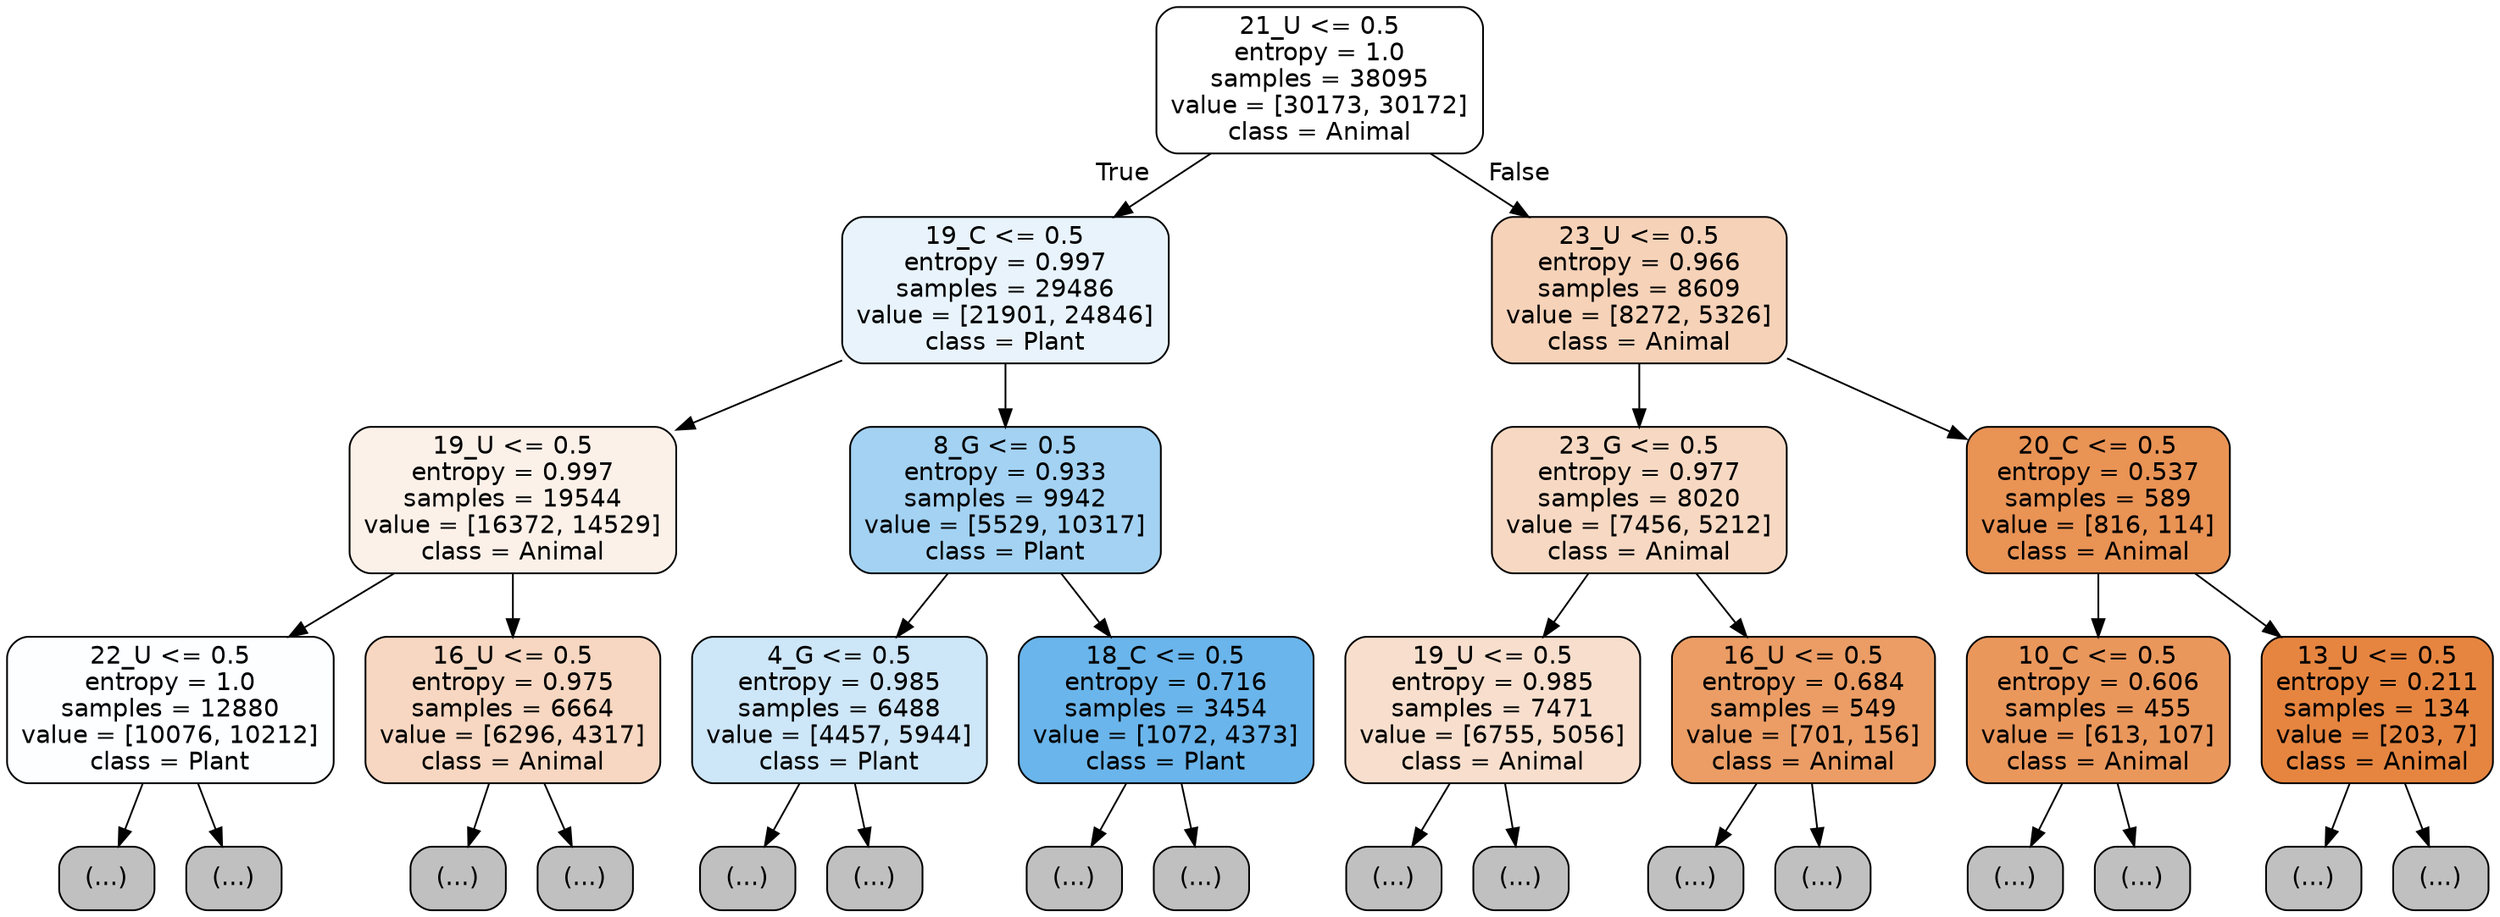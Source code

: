 digraph Tree {
node [shape=box, style="filled, rounded", color="black", fontname="helvetica"] ;
edge [fontname="helvetica"] ;
0 [label="21_U <= 0.5\nentropy = 1.0\nsamples = 38095\nvalue = [30173, 30172]\nclass = Animal", fillcolor="#ffffff"] ;
1 [label="19_C <= 0.5\nentropy = 0.997\nsamples = 29486\nvalue = [21901, 24846]\nclass = Plant", fillcolor="#e8f3fc"] ;
0 -> 1 [labeldistance=2.5, labelangle=45, headlabel="True"] ;
2 [label="19_U <= 0.5\nentropy = 0.997\nsamples = 19544\nvalue = [16372, 14529]\nclass = Animal", fillcolor="#fcf1e9"] ;
1 -> 2 ;
3 [label="22_U <= 0.5\nentropy = 1.0\nsamples = 12880\nvalue = [10076, 10212]\nclass = Plant", fillcolor="#fcfeff"] ;
2 -> 3 ;
4 [label="(...)", fillcolor="#C0C0C0"] ;
3 -> 4 ;
5915 [label="(...)", fillcolor="#C0C0C0"] ;
3 -> 5915 ;
6596 [label="16_U <= 0.5\nentropy = 0.975\nsamples = 6664\nvalue = [6296, 4317]\nclass = Animal", fillcolor="#f7d7c1"] ;
2 -> 6596 ;
6597 [label="(...)", fillcolor="#C0C0C0"] ;
6596 -> 6597 ;
9090 [label="(...)", fillcolor="#C0C0C0"] ;
6596 -> 9090 ;
10049 [label="8_G <= 0.5\nentropy = 0.933\nsamples = 9942\nvalue = [5529, 10317]\nclass = Plant", fillcolor="#a3d2f3"] ;
1 -> 10049 ;
10050 [label="4_G <= 0.5\nentropy = 0.985\nsamples = 6488\nvalue = [4457, 5944]\nclass = Plant", fillcolor="#cde6f8"] ;
10049 -> 10050 ;
10051 [label="(...)", fillcolor="#C0C0C0"] ;
10050 -> 10051 ;
11692 [label="(...)", fillcolor="#C0C0C0"] ;
10050 -> 11692 ;
12471 [label="18_C <= 0.5\nentropy = 0.716\nsamples = 3454\nvalue = [1072, 4373]\nclass = Plant", fillcolor="#6ab5eb"] ;
10049 -> 12471 ;
12472 [label="(...)", fillcolor="#C0C0C0"] ;
12471 -> 12472 ;
13135 [label="(...)", fillcolor="#C0C0C0"] ;
12471 -> 13135 ;
13352 [label="23_U <= 0.5\nentropy = 0.966\nsamples = 8609\nvalue = [8272, 5326]\nclass = Animal", fillcolor="#f6d2b8"] ;
0 -> 13352 [labeldistance=2.5, labelangle=-45, headlabel="False"] ;
13353 [label="23_G <= 0.5\nentropy = 0.977\nsamples = 8020\nvalue = [7456, 5212]\nclass = Animal", fillcolor="#f7d9c3"] ;
13352 -> 13353 ;
13354 [label="19_U <= 0.5\nentropy = 0.985\nsamples = 7471\nvalue = [6755, 5056]\nclass = Animal", fillcolor="#f8dfcd"] ;
13353 -> 13354 ;
13355 [label="(...)", fillcolor="#C0C0C0"] ;
13354 -> 13355 ;
15824 [label="(...)", fillcolor="#C0C0C0"] ;
13354 -> 15824 ;
16699 [label="16_U <= 0.5\nentropy = 0.684\nsamples = 549\nvalue = [701, 156]\nclass = Animal", fillcolor="#eb9d65"] ;
13353 -> 16699 ;
16700 [label="(...)", fillcolor="#C0C0C0"] ;
16699 -> 16700 ;
16845 [label="(...)", fillcolor="#C0C0C0"] ;
16699 -> 16845 ;
16906 [label="20_C <= 0.5\nentropy = 0.537\nsamples = 589\nvalue = [816, 114]\nclass = Animal", fillcolor="#e99355"] ;
13352 -> 16906 ;
16907 [label="10_C <= 0.5\nentropy = 0.606\nsamples = 455\nvalue = [613, 107]\nclass = Animal", fillcolor="#ea975c"] ;
16906 -> 16907 ;
16908 [label="(...)", fillcolor="#C0C0C0"] ;
16907 -> 16908 ;
17047 [label="(...)", fillcolor="#C0C0C0"] ;
16907 -> 17047 ;
17076 [label="13_U <= 0.5\nentropy = 0.211\nsamples = 134\nvalue = [203, 7]\nclass = Animal", fillcolor="#e68540"] ;
16906 -> 17076 ;
17077 [label="(...)", fillcolor="#C0C0C0"] ;
17076 -> 17077 ;
17094 [label="(...)", fillcolor="#C0C0C0"] ;
17076 -> 17094 ;
}